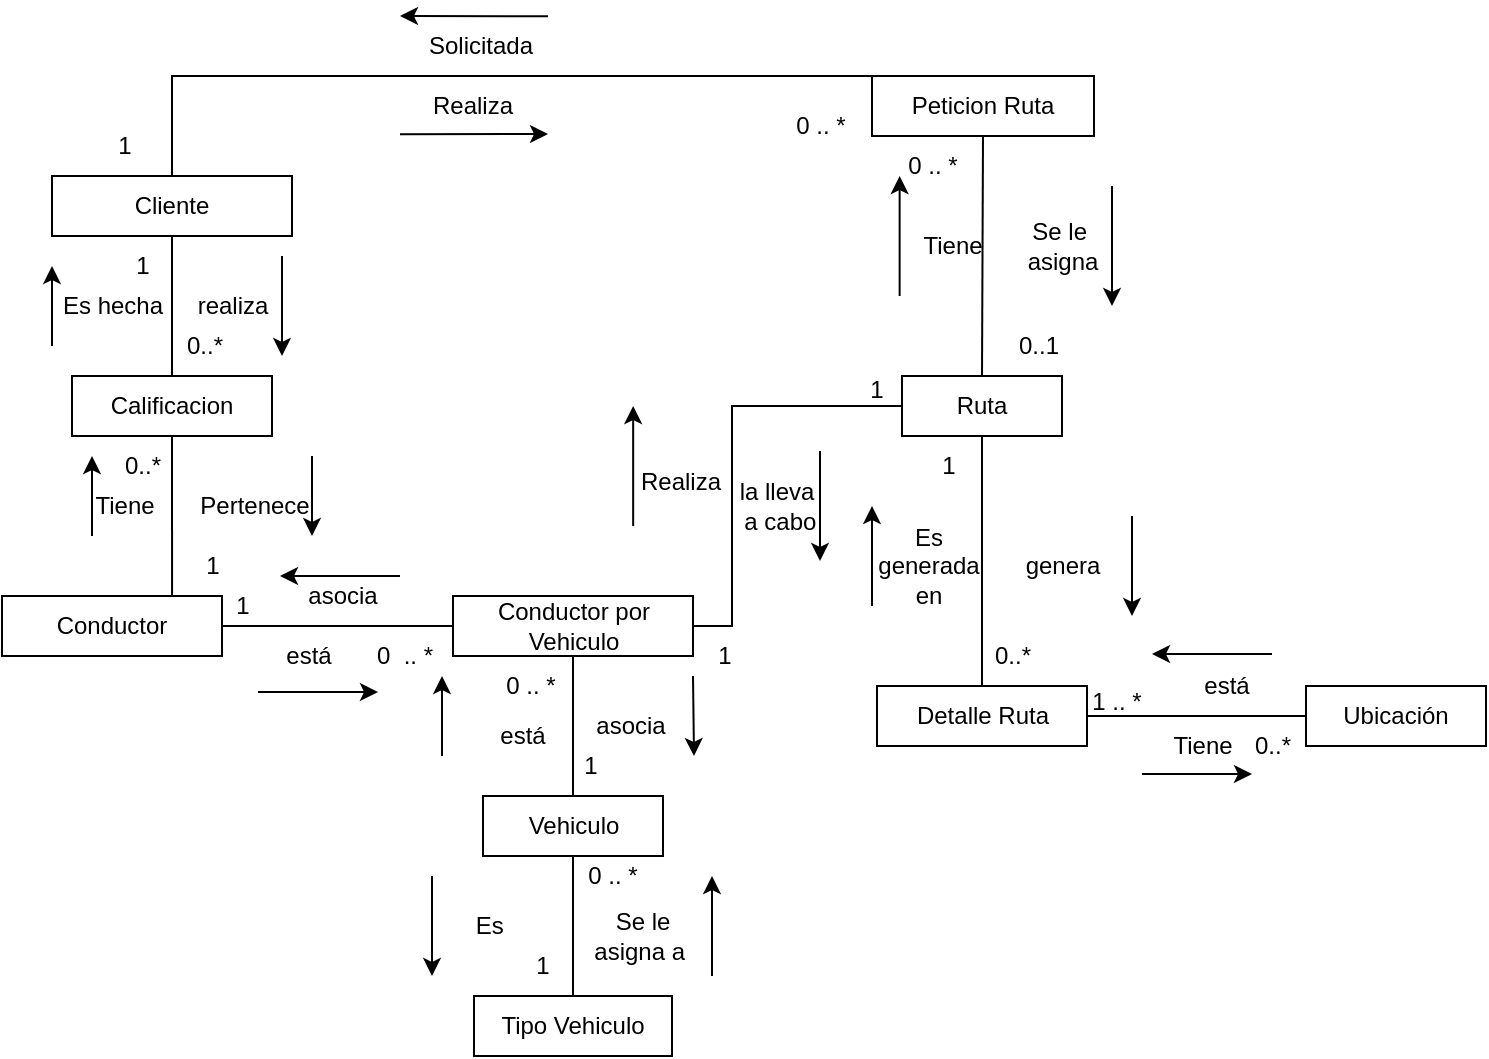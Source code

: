<mxfile version="20.3.0" type="device"><diagram id="Xx6PjldJtdgnCfnJPi8F" name="Página-1"><mxGraphModel dx="868" dy="450" grid="1" gridSize="10" guides="1" tooltips="1" connect="1" arrows="1" fold="1" page="1" pageScale="1" pageWidth="827" pageHeight="1169" math="0" shadow="0"><root><mxCell id="0"/><mxCell id="1" parent="0"/><mxCell id="lecomVVyIX7VtOfzddjO-2" value="&lt;span style=&quot;font-weight: normal;&quot;&gt;Detalle Ruta&lt;/span&gt;" style="rounded=0;whiteSpace=wrap;html=1;fontStyle=1" parent="1" vertex="1"><mxGeometry x="467.5" y="365" width="105" height="30" as="geometry"/></mxCell><mxCell id="lecomVVyIX7VtOfzddjO-3" value="Vehiculo" style="rounded=0;whiteSpace=wrap;html=1;" parent="1" vertex="1"><mxGeometry x="270.5" y="420" width="90" height="30" as="geometry"/></mxCell><mxCell id="lecomVVyIX7VtOfzddjO-4" value="Conductor" style="rounded=0;whiteSpace=wrap;html=1;" parent="1" vertex="1"><mxGeometry x="30" y="320" width="110" height="30" as="geometry"/></mxCell><mxCell id="lecomVVyIX7VtOfzddjO-5" value="Cliente" style="rounded=0;whiteSpace=wrap;html=1;" parent="1" vertex="1"><mxGeometry x="55" y="110" width="120" height="30" as="geometry"/></mxCell><mxCell id="lecomVVyIX7VtOfzddjO-6" value="Calificacion" style="rounded=0;whiteSpace=wrap;html=1;" parent="1" vertex="1"><mxGeometry x="65" y="210" width="100" height="30" as="geometry"/></mxCell><mxCell id="fRRP8fqvccQxtZMvq7le-7" value="" style="endArrow=none;html=1;rounded=0;entryX=0.5;entryY=1;entryDx=0;entryDy=0;exitX=0.5;exitY=0;exitDx=0;exitDy=0;" parent="1" source="lecomVVyIX7VtOfzddjO-6" target="lecomVVyIX7VtOfzddjO-5" edge="1"><mxGeometry width="50" height="50" relative="1" as="geometry"><mxPoint x="-45" y="390.0" as="sourcePoint"/><mxPoint x="5" y="340.0" as="targetPoint"/></mxGeometry></mxCell><mxCell id="fRRP8fqvccQxtZMvq7le-8" value="" style="endArrow=none;html=1;rounded=0;entryX=0.773;entryY=0;entryDx=0;entryDy=0;exitX=0.5;exitY=1;exitDx=0;exitDy=0;entryPerimeter=0;" parent="1" source="lecomVVyIX7VtOfzddjO-6" target="lecomVVyIX7VtOfzddjO-4" edge="1"><mxGeometry width="50" height="50" relative="1" as="geometry"><mxPoint x="145" y="250" as="sourcePoint"/><mxPoint x="15" y="350.0" as="targetPoint"/></mxGeometry></mxCell><mxCell id="fRRP8fqvccQxtZMvq7le-13" value="" style="endArrow=none;html=1;rounded=0;entryX=1;entryY=0.5;entryDx=0;entryDy=0;exitX=0;exitY=0.5;exitDx=0;exitDy=0;startArrow=none;" parent="1" source="t91hqrg-dOeDljxNr0F1-5" target="lecomVVyIX7VtOfzddjO-4" edge="1"><mxGeometry width="50" height="50" relative="1" as="geometry"><mxPoint x="-75" y="430" as="sourcePoint"/><mxPoint x="85" y="370" as="targetPoint"/></mxGeometry></mxCell><mxCell id="fRRP8fqvccQxtZMvq7le-16" value="" style="endArrow=none;html=1;rounded=0;entryX=0.5;entryY=1;entryDx=0;entryDy=0;exitX=0.5;exitY=0;exitDx=0;exitDy=0;" parent="1" source="lecomVVyIX7VtOfzddjO-2" target="t91hqrg-dOeDljxNr0F1-7" edge="1"><mxGeometry width="50" height="50" relative="1" as="geometry"><mxPoint x="-42.5" y="460.0" as="sourcePoint"/><mxPoint x="547.5" y="240" as="targetPoint"/></mxGeometry></mxCell><mxCell id="fRRP8fqvccQxtZMvq7le-29" value="realiza" style="text;html=1;align=center;verticalAlign=middle;resizable=0;points=[];autosize=1;strokeColor=none;fillColor=none;" parent="1" vertex="1"><mxGeometry x="115" y="160" width="60" height="30" as="geometry"/></mxCell><mxCell id="fRRP8fqvccQxtZMvq7le-30" value="Es hecha" style="text;html=1;align=center;verticalAlign=middle;resizable=0;points=[];autosize=1;strokeColor=none;fillColor=none;" parent="1" vertex="1"><mxGeometry x="45" y="160" width="80" height="30" as="geometry"/></mxCell><mxCell id="fRRP8fqvccQxtZMvq7le-31" value="0..*" style="text;html=1;align=center;verticalAlign=middle;resizable=0;points=[];autosize=1;strokeColor=none;fillColor=none;" parent="1" vertex="1"><mxGeometry x="110.5" y="180" width="40" height="30" as="geometry"/></mxCell><mxCell id="fRRP8fqvccQxtZMvq7le-32" value="1" style="text;html=1;align=center;verticalAlign=middle;resizable=0;points=[];autosize=1;strokeColor=none;fillColor=none;" parent="1" vertex="1"><mxGeometry x="85" y="140" width="30" height="30" as="geometry"/></mxCell><mxCell id="fRRP8fqvccQxtZMvq7le-33" value="Pertenece" style="text;html=1;align=center;verticalAlign=middle;resizable=0;points=[];autosize=1;strokeColor=none;fillColor=none;" parent="1" vertex="1"><mxGeometry x="115.5" y="260" width="80" height="30" as="geometry"/></mxCell><mxCell id="fRRP8fqvccQxtZMvq7le-36" value="Tiene" style="text;html=1;align=center;verticalAlign=middle;resizable=0;points=[];autosize=1;strokeColor=none;fillColor=none;" parent="1" vertex="1"><mxGeometry x="65.5" y="260" width="50" height="30" as="geometry"/></mxCell><mxCell id="fRRP8fqvccQxtZMvq7le-37" value="0..*" style="text;html=1;align=center;verticalAlign=middle;resizable=0;points=[];autosize=1;strokeColor=none;fillColor=none;" parent="1" vertex="1"><mxGeometry x="80" y="240" width="40" height="30" as="geometry"/></mxCell><mxCell id="fRRP8fqvccQxtZMvq7le-44" value="" style="endArrow=classic;html=1;rounded=0;" parent="1" edge="1"><mxGeometry width="50" height="50" relative="1" as="geometry"><mxPoint x="170" y="150" as="sourcePoint"/><mxPoint x="170" y="200" as="targetPoint"/></mxGeometry></mxCell><mxCell id="fRRP8fqvccQxtZMvq7le-45" value="" style="endArrow=classic;html=1;rounded=0;" parent="1" edge="1"><mxGeometry width="50" height="50" relative="1" as="geometry"><mxPoint x="55.0" y="195" as="sourcePoint"/><mxPoint x="55.0" y="155" as="targetPoint"/></mxGeometry></mxCell><mxCell id="fRRP8fqvccQxtZMvq7le-46" value="" style="endArrow=classic;html=1;rounded=0;" parent="1" edge="1"><mxGeometry width="50" height="50" relative="1" as="geometry"><mxPoint x="75" y="290" as="sourcePoint"/><mxPoint x="75" y="250" as="targetPoint"/></mxGeometry></mxCell><mxCell id="fRRP8fqvccQxtZMvq7le-47" value="" style="endArrow=classic;html=1;rounded=0;" parent="1" edge="1"><mxGeometry width="50" height="50" relative="1" as="geometry"><mxPoint x="185.0" y="250" as="sourcePoint"/><mxPoint x="185" y="290" as="targetPoint"/></mxGeometry></mxCell><mxCell id="fRRP8fqvccQxtZMvq7le-71" value="0..*" style="text;html=1;align=center;verticalAlign=middle;resizable=0;points=[];autosize=1;strokeColor=none;fillColor=none;" parent="1" vertex="1"><mxGeometry x="515" y="335" width="40" height="30" as="geometry"/></mxCell><mxCell id="fRRP8fqvccQxtZMvq7le-72" value="1" style="text;html=1;align=center;verticalAlign=middle;resizable=0;points=[];autosize=1;strokeColor=none;fillColor=none;" parent="1" vertex="1"><mxGeometry x="487.5" y="240" width="30" height="30" as="geometry"/></mxCell><mxCell id="fRRP8fqvccQxtZMvq7le-73" value="genera" style="text;html=1;align=center;verticalAlign=middle;resizable=0;points=[];autosize=1;strokeColor=none;fillColor=none;" parent="1" vertex="1"><mxGeometry x="530" y="290" width="60" height="30" as="geometry"/></mxCell><mxCell id="fRRP8fqvccQxtZMvq7le-74" value="Es &lt;br&gt;generada&lt;br&gt;&amp;nbsp;en&amp;nbsp;" style="text;html=1;align=center;verticalAlign=middle;resizable=0;points=[];autosize=1;strokeColor=none;fillColor=none;" parent="1" vertex="1"><mxGeometry x="457.5" y="275" width="70" height="60" as="geometry"/></mxCell><mxCell id="fRRP8fqvccQxtZMvq7le-75" value="" style="endArrow=classic;html=1;rounded=0;" parent="1" edge="1"><mxGeometry width="50" height="50" relative="1" as="geometry"><mxPoint x="465" y="325" as="sourcePoint"/><mxPoint x="465" y="275" as="targetPoint"/></mxGeometry></mxCell><mxCell id="fRRP8fqvccQxtZMvq7le-76" value="" style="endArrow=classic;html=1;rounded=0;fontStyle=1" parent="1" edge="1"><mxGeometry width="50" height="50" relative="1" as="geometry"><mxPoint x="595" y="280" as="sourcePoint"/><mxPoint x="595" y="330" as="targetPoint"/></mxGeometry></mxCell><mxCell id="t91hqrg-dOeDljxNr0F1-1" value="Tipo Vehiculo" style="rounded=0;whiteSpace=wrap;html=1;" parent="1" vertex="1"><mxGeometry x="266" y="520" width="99" height="30" as="geometry"/></mxCell><mxCell id="t91hqrg-dOeDljxNr0F1-2" value="Peticion Ruta" style="rounded=0;whiteSpace=wrap;html=1;" parent="1" vertex="1"><mxGeometry x="465" y="60" width="111" height="30" as="geometry"/></mxCell><mxCell id="t91hqrg-dOeDljxNr0F1-3" value="Ubicación" style="rounded=0;whiteSpace=wrap;html=1;" parent="1" vertex="1"><mxGeometry x="682" y="365" width="90" height="30" as="geometry"/></mxCell><mxCell id="t91hqrg-dOeDljxNr0F1-5" value="Conductor por Vehiculo" style="rounded=0;whiteSpace=wrap;html=1;" parent="1" vertex="1"><mxGeometry x="255.5" y="320" width="120" height="30" as="geometry"/></mxCell><mxCell id="t91hqrg-dOeDljxNr0F1-6" value="" style="endArrow=none;html=1;rounded=0;entryX=0.5;entryY=1;entryDx=0;entryDy=0;exitX=0.5;exitY=0;exitDx=0;exitDy=0;" parent="1" source="lecomVVyIX7VtOfzddjO-3" target="t91hqrg-dOeDljxNr0F1-5" edge="1"><mxGeometry width="50" height="50" relative="1" as="geometry"><mxPoint x="110.5" y="510" as="sourcePoint"/><mxPoint x="110.0" y="340" as="targetPoint"/></mxGeometry></mxCell><mxCell id="t91hqrg-dOeDljxNr0F1-7" value="Ruta" style="rounded=0;whiteSpace=wrap;html=1;" parent="1" vertex="1"><mxGeometry x="480" y="210" width="80" height="30" as="geometry"/></mxCell><mxCell id="t91hqrg-dOeDljxNr0F1-22" value="" style="endArrow=none;html=1;rounded=0;exitX=0.5;exitY=0;exitDx=0;exitDy=0;entryX=0;entryY=0;entryDx=0;entryDy=0;" parent="1" source="lecomVVyIX7VtOfzddjO-5" target="t91hqrg-dOeDljxNr0F1-2" edge="1"><mxGeometry width="50" height="50" relative="1" as="geometry"><mxPoint x="345" y="260" as="sourcePoint"/><mxPoint x="475" y="100" as="targetPoint"/><Array as="points"><mxPoint x="115" y="60"/></Array></mxGeometry></mxCell><mxCell id="t91hqrg-dOeDljxNr0F1-25" value="" style="endArrow=none;html=1;rounded=0;exitX=1;exitY=0.5;exitDx=0;exitDy=0;entryX=0;entryY=0.5;entryDx=0;entryDy=0;" parent="1" source="t91hqrg-dOeDljxNr0F1-5" target="t91hqrg-dOeDljxNr0F1-7" edge="1"><mxGeometry width="50" height="50" relative="1" as="geometry"><mxPoint x="365.0" y="280" as="sourcePoint"/><mxPoint x="395" y="230" as="targetPoint"/><Array as="points"><mxPoint x="395" y="335"/><mxPoint x="395" y="225"/></Array></mxGeometry></mxCell><mxCell id="t91hqrg-dOeDljxNr0F1-27" value="" style="endArrow=none;html=1;rounded=0;entryX=0;entryY=0.5;entryDx=0;entryDy=0;exitX=1;exitY=0.5;exitDx=0;exitDy=0;" parent="1" source="lecomVVyIX7VtOfzddjO-2" target="t91hqrg-dOeDljxNr0F1-3" edge="1"><mxGeometry width="50" height="50" relative="1" as="geometry"><mxPoint x="565.0" y="500" as="sourcePoint"/><mxPoint x="665" y="380" as="targetPoint"/></mxGeometry></mxCell><mxCell id="t91hqrg-dOeDljxNr0F1-29" value="" style="endArrow=none;html=1;rounded=0;exitX=0.5;exitY=1;exitDx=0;exitDy=0;entryX=0.5;entryY=0;entryDx=0;entryDy=0;" parent="1" source="lecomVVyIX7VtOfzddjO-3" target="t91hqrg-dOeDljxNr0F1-1" edge="1"><mxGeometry width="50" height="50" relative="1" as="geometry"><mxPoint x="174.0" y="510" as="sourcePoint"/><mxPoint x="224.0" y="460" as="targetPoint"/></mxGeometry></mxCell><mxCell id="t91hqrg-dOeDljxNr0F1-30" value="" style="endArrow=none;html=1;rounded=0;entryX=0.5;entryY=1;entryDx=0;entryDy=0;exitX=0.5;exitY=0;exitDx=0;exitDy=0;" parent="1" source="t91hqrg-dOeDljxNr0F1-7" target="t91hqrg-dOeDljxNr0F1-2" edge="1"><mxGeometry width="50" height="50" relative="1" as="geometry"><mxPoint x="405.0" y="320" as="sourcePoint"/><mxPoint x="455.0" y="270" as="targetPoint"/></mxGeometry></mxCell><mxCell id="t91hqrg-dOeDljxNr0F1-31" value="Realiza" style="text;html=1;align=center;verticalAlign=middle;resizable=0;points=[];autosize=1;strokeColor=none;fillColor=none;" parent="1" vertex="1"><mxGeometry x="235" y="60" width="60" height="30" as="geometry"/></mxCell><mxCell id="t91hqrg-dOeDljxNr0F1-32" value="0 .. *" style="text;html=1;align=center;verticalAlign=middle;resizable=0;points=[];autosize=1;strokeColor=none;fillColor=none;" parent="1" vertex="1"><mxGeometry x="414" y="70" width="50" height="30" as="geometry"/></mxCell><mxCell id="t91hqrg-dOeDljxNr0F1-34" value="" style="endArrow=classic;html=1;rounded=0;" parent="1" edge="1"><mxGeometry width="50" height="50" relative="1" as="geometry"><mxPoint x="229" y="89.18" as="sourcePoint"/><mxPoint x="303" y="89" as="targetPoint"/></mxGeometry></mxCell><mxCell id="t91hqrg-dOeDljxNr0F1-35" value="Solicitada" style="text;html=1;align=center;verticalAlign=middle;resizable=0;points=[];autosize=1;strokeColor=none;fillColor=none;" parent="1" vertex="1"><mxGeometry x="229" y="30" width="80" height="30" as="geometry"/></mxCell><mxCell id="t91hqrg-dOeDljxNr0F1-36" value="1" style="text;html=1;align=center;verticalAlign=middle;resizable=0;points=[];autosize=1;strokeColor=none;fillColor=none;" parent="1" vertex="1"><mxGeometry x="75.5" y="80" width="30" height="30" as="geometry"/></mxCell><mxCell id="t91hqrg-dOeDljxNr0F1-37" value="" style="endArrow=classic;html=1;rounded=0;" parent="1" edge="1"><mxGeometry width="50" height="50" relative="1" as="geometry"><mxPoint x="303.0" y="30.18" as="sourcePoint"/><mxPoint x="229" y="30" as="targetPoint"/></mxGeometry></mxCell><mxCell id="t91hqrg-dOeDljxNr0F1-38" value="Se le&amp;nbsp;&lt;br&gt;asigna" style="text;html=1;align=center;verticalAlign=middle;resizable=0;points=[];autosize=1;strokeColor=none;fillColor=none;" parent="1" vertex="1"><mxGeometry x="530" y="125" width="60" height="40" as="geometry"/></mxCell><mxCell id="t91hqrg-dOeDljxNr0F1-39" value="0..1" style="text;html=1;align=center;verticalAlign=middle;resizable=0;points=[];autosize=1;strokeColor=none;fillColor=none;" parent="1" vertex="1"><mxGeometry x="527.5" y="180" width="40" height="30" as="geometry"/></mxCell><mxCell id="t91hqrg-dOeDljxNr0F1-40" value="Tiene" style="text;html=1;align=center;verticalAlign=middle;resizable=0;points=[];autosize=1;strokeColor=none;fillColor=none;" parent="1" vertex="1"><mxGeometry x="480" y="130" width="50" height="30" as="geometry"/></mxCell><mxCell id="t91hqrg-dOeDljxNr0F1-41" value="0 .. *" style="text;html=1;align=center;verticalAlign=middle;resizable=0;points=[];autosize=1;strokeColor=none;fillColor=none;" parent="1" vertex="1"><mxGeometry x="470" y="90" width="50" height="30" as="geometry"/></mxCell><mxCell id="t91hqrg-dOeDljxNr0F1-42" value="" style="endArrow=classic;html=1;rounded=0;" parent="1" edge="1"><mxGeometry width="50" height="50" relative="1" as="geometry"><mxPoint x="585" y="115" as="sourcePoint"/><mxPoint x="585" y="175" as="targetPoint"/></mxGeometry></mxCell><mxCell id="t91hqrg-dOeDljxNr0F1-43" value="" style="endArrow=classic;html=1;rounded=0;" parent="1" edge="1"><mxGeometry width="50" height="50" relative="1" as="geometry"><mxPoint x="478.82" y="170" as="sourcePoint"/><mxPoint x="478.82" y="110" as="targetPoint"/></mxGeometry></mxCell><mxCell id="t91hqrg-dOeDljxNr0F1-52" value="1" style="text;html=1;align=center;verticalAlign=middle;resizable=0;points=[];autosize=1;strokeColor=none;fillColor=none;" parent="1" vertex="1"><mxGeometry x="120" y="290" width="30" height="30" as="geometry"/></mxCell><mxCell id="t91hqrg-dOeDljxNr0F1-53" value="asocia" style="text;html=1;align=center;verticalAlign=middle;resizable=0;points=[];autosize=1;strokeColor=none;fillColor=none;" parent="1" vertex="1"><mxGeometry x="314" y="370" width="60" height="30" as="geometry"/></mxCell><mxCell id="t91hqrg-dOeDljxNr0F1-54" value="está" style="text;html=1;align=center;verticalAlign=middle;resizable=0;points=[];autosize=1;strokeColor=none;fillColor=none;" parent="1" vertex="1"><mxGeometry x="265" y="375" width="50" height="30" as="geometry"/></mxCell><mxCell id="t91hqrg-dOeDljxNr0F1-55" value="1" style="text;html=1;align=center;verticalAlign=middle;resizable=0;points=[];autosize=1;strokeColor=none;fillColor=none;" parent="1" vertex="1"><mxGeometry x="309" y="390" width="30" height="30" as="geometry"/></mxCell><mxCell id="t91hqrg-dOeDljxNr0F1-56" value="0 .. *" style="text;html=1;align=center;verticalAlign=middle;resizable=0;points=[];autosize=1;strokeColor=none;fillColor=none;" parent="1" vertex="1"><mxGeometry x="269" y="350" width="50" height="30" as="geometry"/></mxCell><mxCell id="t91hqrg-dOeDljxNr0F1-57" value="" style="endArrow=classic;html=1;rounded=0;" parent="1" edge="1"><mxGeometry width="50" height="50" relative="1" as="geometry"><mxPoint x="375.5" y="360" as="sourcePoint"/><mxPoint x="376" y="400" as="targetPoint"/></mxGeometry></mxCell><mxCell id="t91hqrg-dOeDljxNr0F1-58" value="" style="endArrow=classic;html=1;rounded=0;" parent="1" edge="1"><mxGeometry width="50" height="50" relative="1" as="geometry"><mxPoint x="250" y="400" as="sourcePoint"/><mxPoint x="250" y="360" as="targetPoint"/></mxGeometry></mxCell><mxCell id="t91hqrg-dOeDljxNr0F1-59" value="Es&amp;nbsp;" style="text;html=1;align=center;verticalAlign=middle;resizable=0;points=[];autosize=1;strokeColor=none;fillColor=none;" parent="1" vertex="1"><mxGeometry x="255" y="470" width="40" height="30" as="geometry"/></mxCell><mxCell id="t91hqrg-dOeDljxNr0F1-60" value="1" style="text;html=1;align=center;verticalAlign=middle;resizable=0;points=[];autosize=1;strokeColor=none;fillColor=none;" parent="1" vertex="1"><mxGeometry x="285" y="490" width="30" height="30" as="geometry"/></mxCell><mxCell id="t91hqrg-dOeDljxNr0F1-61" value="Se le &lt;br&gt;asigna a&amp;nbsp;" style="text;html=1;align=center;verticalAlign=middle;resizable=0;points=[];autosize=1;strokeColor=none;fillColor=none;" parent="1" vertex="1"><mxGeometry x="315" y="470" width="70" height="40" as="geometry"/></mxCell><mxCell id="t91hqrg-dOeDljxNr0F1-62" value="0 .. *" style="text;html=1;align=center;verticalAlign=middle;resizable=0;points=[];autosize=1;strokeColor=none;fillColor=none;" parent="1" vertex="1"><mxGeometry x="310" y="445" width="50" height="30" as="geometry"/></mxCell><mxCell id="t91hqrg-dOeDljxNr0F1-63" value="Tiene" style="text;html=1;align=center;verticalAlign=middle;resizable=0;points=[];autosize=1;strokeColor=none;fillColor=none;" parent="1" vertex="1"><mxGeometry x="605" y="380" width="50" height="30" as="geometry"/></mxCell><mxCell id="t91hqrg-dOeDljxNr0F1-64" value="0..*" style="text;html=1;align=center;verticalAlign=middle;resizable=0;points=[];autosize=1;strokeColor=none;fillColor=none;" parent="1" vertex="1"><mxGeometry x="645" y="380" width="40" height="30" as="geometry"/></mxCell><mxCell id="t91hqrg-dOeDljxNr0F1-65" value="está" style="text;html=1;align=center;verticalAlign=middle;resizable=0;points=[];autosize=1;strokeColor=none;fillColor=none;" parent="1" vertex="1"><mxGeometry x="617" y="350" width="50" height="30" as="geometry"/></mxCell><mxCell id="t91hqrg-dOeDljxNr0F1-66" value="1 .. *" style="text;html=1;align=center;verticalAlign=middle;resizable=0;points=[];autosize=1;strokeColor=none;fillColor=none;" parent="1" vertex="1"><mxGeometry x="562" y="358" width="50" height="30" as="geometry"/></mxCell><mxCell id="t91hqrg-dOeDljxNr0F1-67" value="" style="endArrow=classic;html=1;rounded=0;" parent="1" edge="1"><mxGeometry width="50" height="50" relative="1" as="geometry"><mxPoint x="245" y="460" as="sourcePoint"/><mxPoint x="245" y="510" as="targetPoint"/></mxGeometry></mxCell><mxCell id="t91hqrg-dOeDljxNr0F1-68" value="" style="endArrow=classic;html=1;rounded=0;" parent="1" edge="1"><mxGeometry width="50" height="50" relative="1" as="geometry"><mxPoint x="385" y="510" as="sourcePoint"/><mxPoint x="385" y="460" as="targetPoint"/></mxGeometry></mxCell><mxCell id="t91hqrg-dOeDljxNr0F1-83" value="&amp;nbsp;&lt;br&gt;Realiza" style="text;html=1;align=center;verticalAlign=middle;resizable=0;points=[];autosize=1;strokeColor=none;fillColor=none;" parent="1" vertex="1"><mxGeometry x="339" y="235" width="60" height="40" as="geometry"/></mxCell><mxCell id="t91hqrg-dOeDljxNr0F1-84" value="la lleva&lt;br&gt;&amp;nbsp;a cabo" style="text;html=1;align=center;verticalAlign=middle;resizable=0;points=[];autosize=1;strokeColor=none;fillColor=none;" parent="1" vertex="1"><mxGeometry x="387" y="255" width="60" height="40" as="geometry"/></mxCell><mxCell id="t91hqrg-dOeDljxNr0F1-86" value="1" style="text;html=1;align=center;verticalAlign=middle;resizable=0;points=[];autosize=1;strokeColor=none;fillColor=none;" parent="1" vertex="1"><mxGeometry x="452" y="202" width="30" height="30" as="geometry"/></mxCell><mxCell id="t91hqrg-dOeDljxNr0F1-87" value="1" style="text;html=1;align=center;verticalAlign=middle;resizable=0;points=[];autosize=1;strokeColor=none;fillColor=none;" parent="1" vertex="1"><mxGeometry x="375.5" y="335" width="30" height="30" as="geometry"/></mxCell><mxCell id="t91hqrg-dOeDljxNr0F1-88" value="" style="endArrow=classic;html=1;rounded=0;" parent="1" edge="1"><mxGeometry width="50" height="50" relative="1" as="geometry"><mxPoint x="439" y="247.5" as="sourcePoint"/><mxPoint x="439" y="302.5" as="targetPoint"/></mxGeometry></mxCell><mxCell id="t91hqrg-dOeDljxNr0F1-89" value="" style="endArrow=classic;html=1;rounded=0;" parent="1" edge="1"><mxGeometry width="50" height="50" relative="1" as="geometry"><mxPoint x="345.58" y="285" as="sourcePoint"/><mxPoint x="345.58" y="225" as="targetPoint"/></mxGeometry></mxCell><mxCell id="t91hqrg-dOeDljxNr0F1-90" value="asocia" style="text;html=1;align=center;verticalAlign=middle;resizable=0;points=[];autosize=1;strokeColor=none;fillColor=none;" parent="1" vertex="1"><mxGeometry x="170" y="305" width="60" height="30" as="geometry"/></mxCell><mxCell id="t91hqrg-dOeDljxNr0F1-91" value="está" style="text;html=1;align=center;verticalAlign=middle;resizable=0;points=[];autosize=1;strokeColor=none;fillColor=none;" parent="1" vertex="1"><mxGeometry x="158" y="335" width="50" height="30" as="geometry"/></mxCell><mxCell id="t91hqrg-dOeDljxNr0F1-94" value="1" style="text;html=1;align=center;verticalAlign=middle;resizable=0;points=[];autosize=1;strokeColor=none;fillColor=none;" parent="1" vertex="1"><mxGeometry x="135" y="310" width="30" height="30" as="geometry"/></mxCell><mxCell id="t91hqrg-dOeDljxNr0F1-95" value="0&amp;nbsp; .. *" style="text;html=1;align=center;verticalAlign=middle;resizable=0;points=[];autosize=1;strokeColor=none;fillColor=none;" parent="1" vertex="1"><mxGeometry x="205.5" y="335" width="50" height="30" as="geometry"/></mxCell><mxCell id="t91hqrg-dOeDljxNr0F1-96" value="" style="endArrow=classic;html=1;rounded=0;" parent="1" edge="1"><mxGeometry width="50" height="50" relative="1" as="geometry"><mxPoint x="229" y="310" as="sourcePoint"/><mxPoint x="169" y="310" as="targetPoint"/></mxGeometry></mxCell><mxCell id="t91hqrg-dOeDljxNr0F1-97" value="" style="endArrow=classic;html=1;rounded=0;" parent="1" edge="1"><mxGeometry width="50" height="50" relative="1" as="geometry"><mxPoint x="158" y="368" as="sourcePoint"/><mxPoint x="218" y="368" as="targetPoint"/></mxGeometry></mxCell><mxCell id="H-kHfPNZVgU2J2XsKo8i-2" value="" style="endArrow=classic;html=1;rounded=0;" parent="1" edge="1"><mxGeometry width="50" height="50" relative="1" as="geometry"><mxPoint x="665" y="349" as="sourcePoint"/><mxPoint x="605" y="349" as="targetPoint"/></mxGeometry></mxCell><mxCell id="H-kHfPNZVgU2J2XsKo8i-3" value="" style="endArrow=classic;html=1;rounded=0;" parent="1" edge="1"><mxGeometry width="50" height="50" relative="1" as="geometry"><mxPoint x="600" y="409" as="sourcePoint"/><mxPoint x="655" y="409" as="targetPoint"/></mxGeometry></mxCell></root></mxGraphModel></diagram></mxfile>